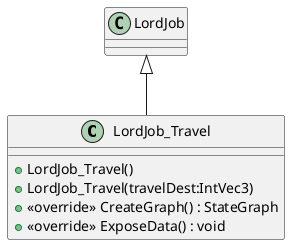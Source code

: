 @startuml
class LordJob_Travel {
    + LordJob_Travel()
    + LordJob_Travel(travelDest:IntVec3)
    + <<override>> CreateGraph() : StateGraph
    + <<override>> ExposeData() : void
}
LordJob <|-- LordJob_Travel
@enduml
